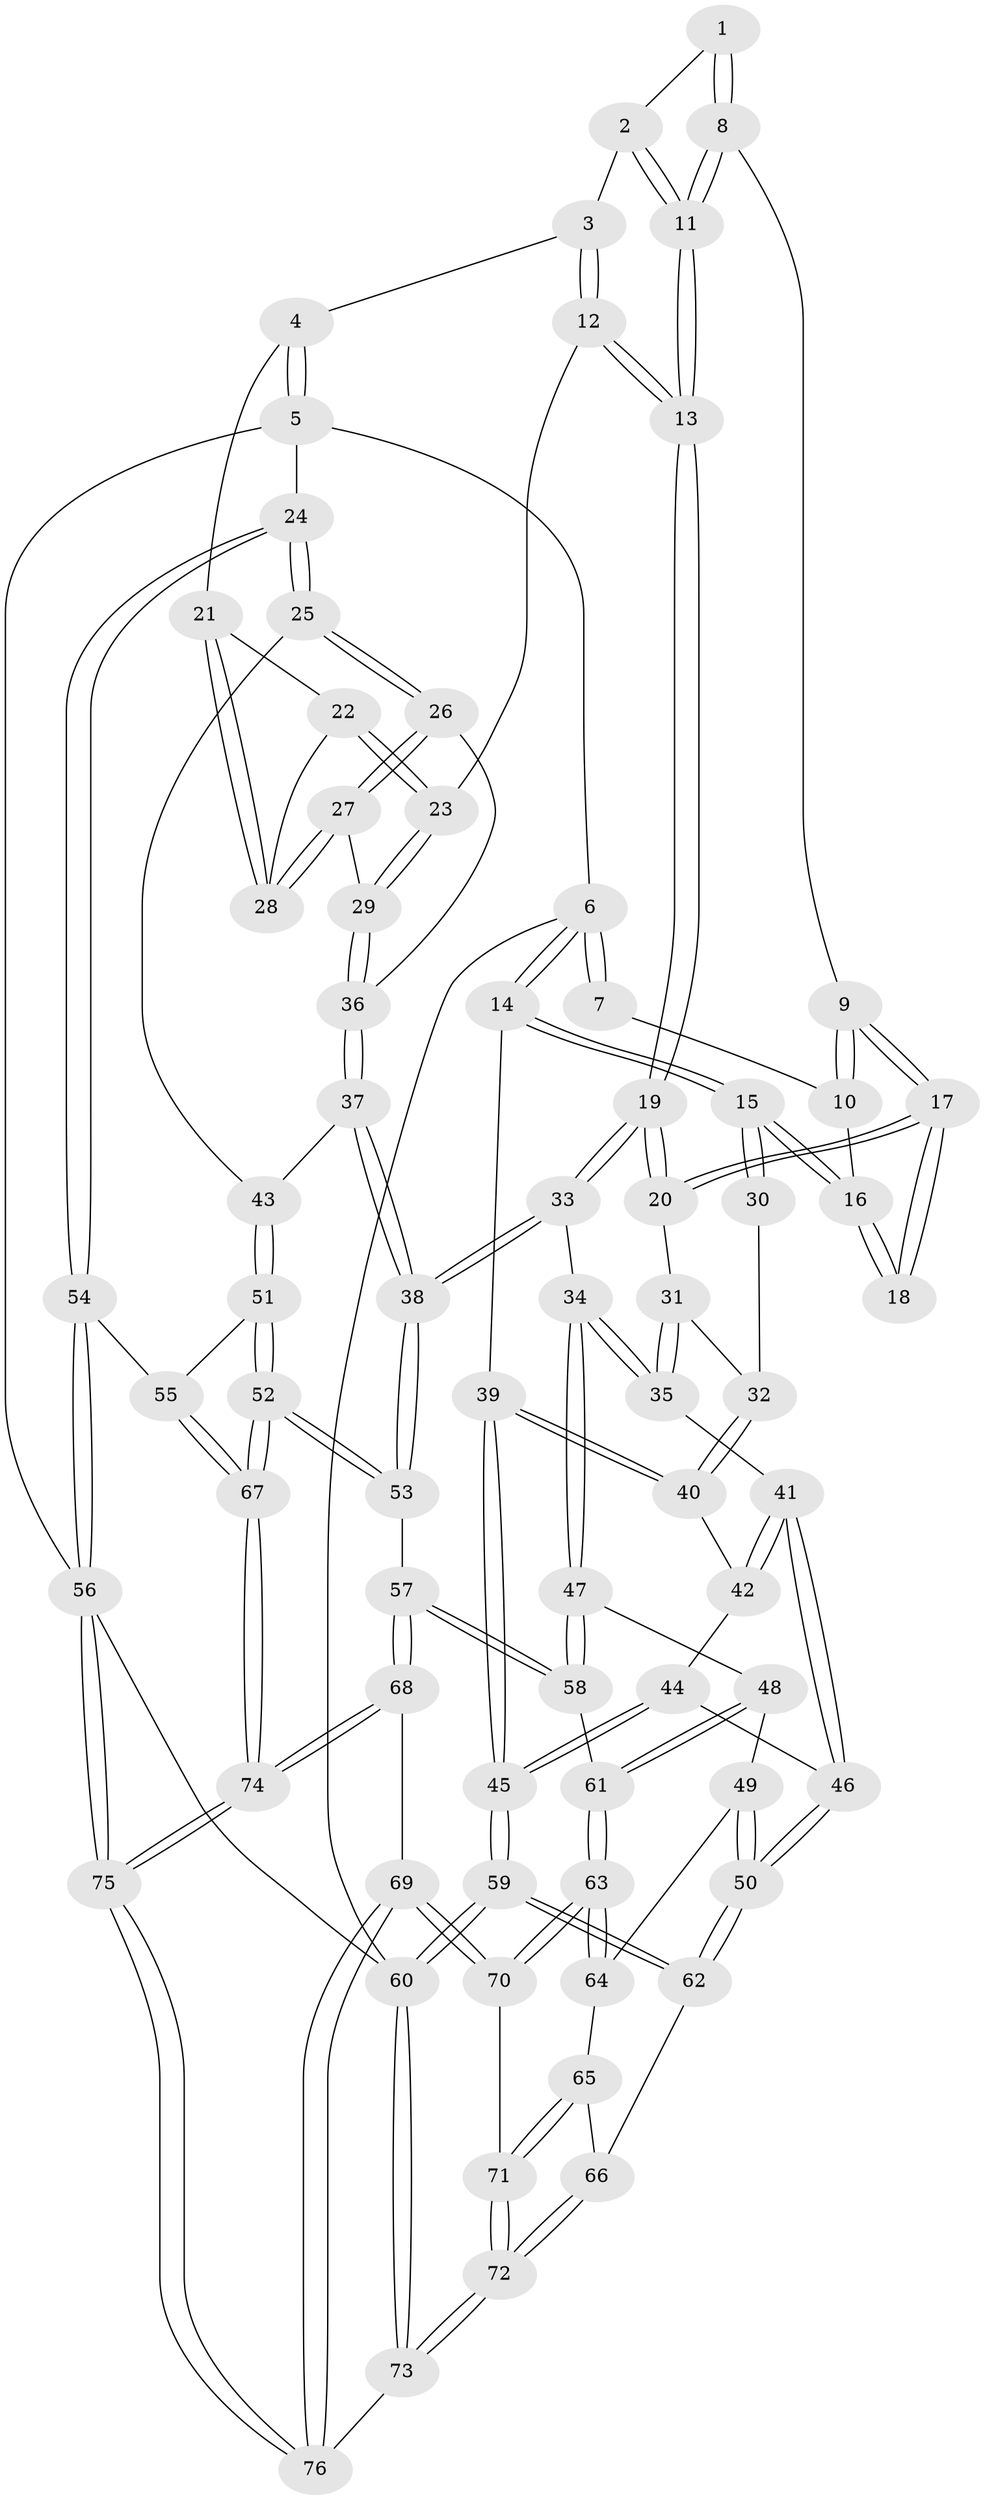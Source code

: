 // Generated by graph-tools (version 1.1) at 2025/51/03/09/25 03:51:04]
// undirected, 76 vertices, 187 edges
graph export_dot {
graph [start="1"]
  node [color=gray90,style=filled];
  1 [pos="+0.35631479953958106+0"];
  2 [pos="+0.6082734157472874+0"];
  3 [pos="+0.7172212134046841+0"];
  4 [pos="+1+0"];
  5 [pos="+1+0"];
  6 [pos="+0+0"];
  7 [pos="+0.19227580888391152+0"];
  8 [pos="+0.3612012994035338+0.1433441436095782"];
  9 [pos="+0.3439412952125313+0.1417610993040897"];
  10 [pos="+0.15867935824588741+0.05239614616350034"];
  11 [pos="+0.4413344049137396+0.1928170780188953"];
  12 [pos="+0.5938449220647445+0.31536558372627516"];
  13 [pos="+0.48583340198503594+0.3356681788997701"];
  14 [pos="+0+0.22592878752677636"];
  15 [pos="+0+0.2132707964379483"];
  16 [pos="+0.15176114243477157+0.0648290583561172"];
  17 [pos="+0.19290687879780827+0.27729096548985227"];
  18 [pos="+0.17324253327414954+0.2566679124638063"];
  19 [pos="+0.4555039569909691+0.3712321983023078"];
  20 [pos="+0.1957419819541731+0.28207773876630043"];
  21 [pos="+0.9297202345968618+0"];
  22 [pos="+0.7060150860290998+0.24001088916139585"];
  23 [pos="+0.6174495959859073+0.3200564317395916"];
  24 [pos="+1+0.46850807759172736"];
  25 [pos="+1+0.4401269355726537"];
  26 [pos="+0.958324811297132+0.4180202901167469"];
  27 [pos="+0.8817298709651985+0.2601181496105476"];
  28 [pos="+0.8818945244063365+0.2385727556970445"];
  29 [pos="+0.6689294845786206+0.3515192986782866"];
  30 [pos="+0.1075933616704985+0.2657795955168058"];
  31 [pos="+0.15189877239000438+0.404629134917819"];
  32 [pos="+0.010477645159096067+0.41836418260009245"];
  33 [pos="+0.4191921519317588+0.5258747520833467"];
  34 [pos="+0.358255814405627+0.5584319809035004"];
  35 [pos="+0.21804509254803245+0.536670667238577"];
  36 [pos="+0.7554346927386385+0.4520088974814071"];
  37 [pos="+0.7385503445567168+0.5314549029754662"];
  38 [pos="+0.5705796465486944+0.6544842927904876"];
  39 [pos="+0+0.4256170640892363"];
  40 [pos="+0+0.44279763239871495"];
  41 [pos="+0.1671961368565162+0.5632844908083593"];
  42 [pos="+0.07171672928037928+0.5357028203636921"];
  43 [pos="+0.8290171020061055+0.6265729254402775"];
  44 [pos="+0.03599087300491976+0.6011256210656273"];
  45 [pos="+0+0.6032948767591163"];
  46 [pos="+0.09614419667428893+0.7020837963187717"];
  47 [pos="+0.3457870997333941+0.5978092609725624"];
  48 [pos="+0.2474055985084445+0.7070532015762189"];
  49 [pos="+0.20254699266370313+0.7500192322352035"];
  50 [pos="+0.08696401314449094+0.7347845121280793"];
  51 [pos="+0.8493935358635394+0.710523571873679"];
  52 [pos="+0.7367789455893698+0.8146227416670054"];
  53 [pos="+0.5839093310036318+0.6972464039524249"];
  54 [pos="+1+0.6699523582598954"];
  55 [pos="+1+0.7149098237396733"];
  56 [pos="+1+1"];
  57 [pos="+0.47612047781568845+0.8294518416152485"];
  58 [pos="+0.35768096612948697+0.7843783647345187"];
  59 [pos="+0+0.8410021386892047"];
  60 [pos="+0+1"];
  61 [pos="+0.3280693403597173+0.8092219647926168"];
  62 [pos="+0.05186708917162568+0.7617254415104965"];
  63 [pos="+0.31066172255373403+0.8257681168866302"];
  64 [pos="+0.2326759022042169+0.7945696289206795"];
  65 [pos="+0.20369254753022784+0.8535116043063578"];
  66 [pos="+0.12092908617721623+0.8502125559947226"];
  67 [pos="+0.778039494071891+1"];
  68 [pos="+0.4743800397671918+0.8983847839329877"];
  69 [pos="+0.3503675836456213+0.9465840870992097"];
  70 [pos="+0.3096365254179248+0.8631181070701373"];
  71 [pos="+0.22063027572792426+0.8975303648706642"];
  72 [pos="+0.16278686416086702+1"];
  73 [pos="+0.1464316098618007+1"];
  74 [pos="+0.7759839636209395+1"];
  75 [pos="+0.7812992488725804+1"];
  76 [pos="+0.21647330752173086+1"];
  1 -- 2;
  1 -- 8;
  1 -- 8;
  2 -- 3;
  2 -- 11;
  2 -- 11;
  3 -- 4;
  3 -- 12;
  3 -- 12;
  4 -- 5;
  4 -- 5;
  4 -- 21;
  5 -- 6;
  5 -- 24;
  5 -- 56;
  6 -- 7;
  6 -- 7;
  6 -- 14;
  6 -- 14;
  6 -- 60;
  7 -- 10;
  8 -- 9;
  8 -- 11;
  8 -- 11;
  9 -- 10;
  9 -- 10;
  9 -- 17;
  9 -- 17;
  10 -- 16;
  11 -- 13;
  11 -- 13;
  12 -- 13;
  12 -- 13;
  12 -- 23;
  13 -- 19;
  13 -- 19;
  14 -- 15;
  14 -- 15;
  14 -- 39;
  15 -- 16;
  15 -- 16;
  15 -- 30;
  15 -- 30;
  16 -- 18;
  16 -- 18;
  17 -- 18;
  17 -- 18;
  17 -- 20;
  17 -- 20;
  19 -- 20;
  19 -- 20;
  19 -- 33;
  19 -- 33;
  20 -- 31;
  21 -- 22;
  21 -- 28;
  21 -- 28;
  22 -- 23;
  22 -- 23;
  22 -- 28;
  23 -- 29;
  23 -- 29;
  24 -- 25;
  24 -- 25;
  24 -- 54;
  24 -- 54;
  25 -- 26;
  25 -- 26;
  25 -- 43;
  26 -- 27;
  26 -- 27;
  26 -- 36;
  27 -- 28;
  27 -- 28;
  27 -- 29;
  29 -- 36;
  29 -- 36;
  30 -- 32;
  31 -- 32;
  31 -- 35;
  31 -- 35;
  32 -- 40;
  32 -- 40;
  33 -- 34;
  33 -- 38;
  33 -- 38;
  34 -- 35;
  34 -- 35;
  34 -- 47;
  34 -- 47;
  35 -- 41;
  36 -- 37;
  36 -- 37;
  37 -- 38;
  37 -- 38;
  37 -- 43;
  38 -- 53;
  38 -- 53;
  39 -- 40;
  39 -- 40;
  39 -- 45;
  39 -- 45;
  40 -- 42;
  41 -- 42;
  41 -- 42;
  41 -- 46;
  41 -- 46;
  42 -- 44;
  43 -- 51;
  43 -- 51;
  44 -- 45;
  44 -- 45;
  44 -- 46;
  45 -- 59;
  45 -- 59;
  46 -- 50;
  46 -- 50;
  47 -- 48;
  47 -- 58;
  47 -- 58;
  48 -- 49;
  48 -- 61;
  48 -- 61;
  49 -- 50;
  49 -- 50;
  49 -- 64;
  50 -- 62;
  50 -- 62;
  51 -- 52;
  51 -- 52;
  51 -- 55;
  52 -- 53;
  52 -- 53;
  52 -- 67;
  52 -- 67;
  53 -- 57;
  54 -- 55;
  54 -- 56;
  54 -- 56;
  55 -- 67;
  55 -- 67;
  56 -- 75;
  56 -- 75;
  56 -- 60;
  57 -- 58;
  57 -- 58;
  57 -- 68;
  57 -- 68;
  58 -- 61;
  59 -- 60;
  59 -- 60;
  59 -- 62;
  59 -- 62;
  60 -- 73;
  60 -- 73;
  61 -- 63;
  61 -- 63;
  62 -- 66;
  63 -- 64;
  63 -- 64;
  63 -- 70;
  63 -- 70;
  64 -- 65;
  65 -- 66;
  65 -- 71;
  65 -- 71;
  66 -- 72;
  66 -- 72;
  67 -- 74;
  67 -- 74;
  68 -- 69;
  68 -- 74;
  68 -- 74;
  69 -- 70;
  69 -- 70;
  69 -- 76;
  69 -- 76;
  70 -- 71;
  71 -- 72;
  71 -- 72;
  72 -- 73;
  72 -- 73;
  73 -- 76;
  74 -- 75;
  74 -- 75;
  75 -- 76;
  75 -- 76;
}
